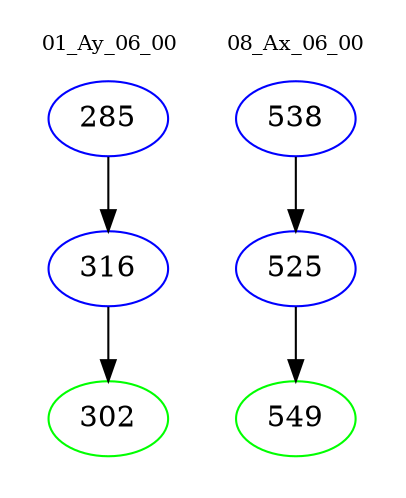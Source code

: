 digraph{
subgraph cluster_0 {
color = white
label = "01_Ay_06_00";
fontsize=10;
T0_285 [label="285", color="blue"]
T0_285 -> T0_316 [color="black"]
T0_316 [label="316", color="blue"]
T0_316 -> T0_302 [color="black"]
T0_302 [label="302", color="green"]
}
subgraph cluster_1 {
color = white
label = "08_Ax_06_00";
fontsize=10;
T1_538 [label="538", color="blue"]
T1_538 -> T1_525 [color="black"]
T1_525 [label="525", color="blue"]
T1_525 -> T1_549 [color="black"]
T1_549 [label="549", color="green"]
}
}
